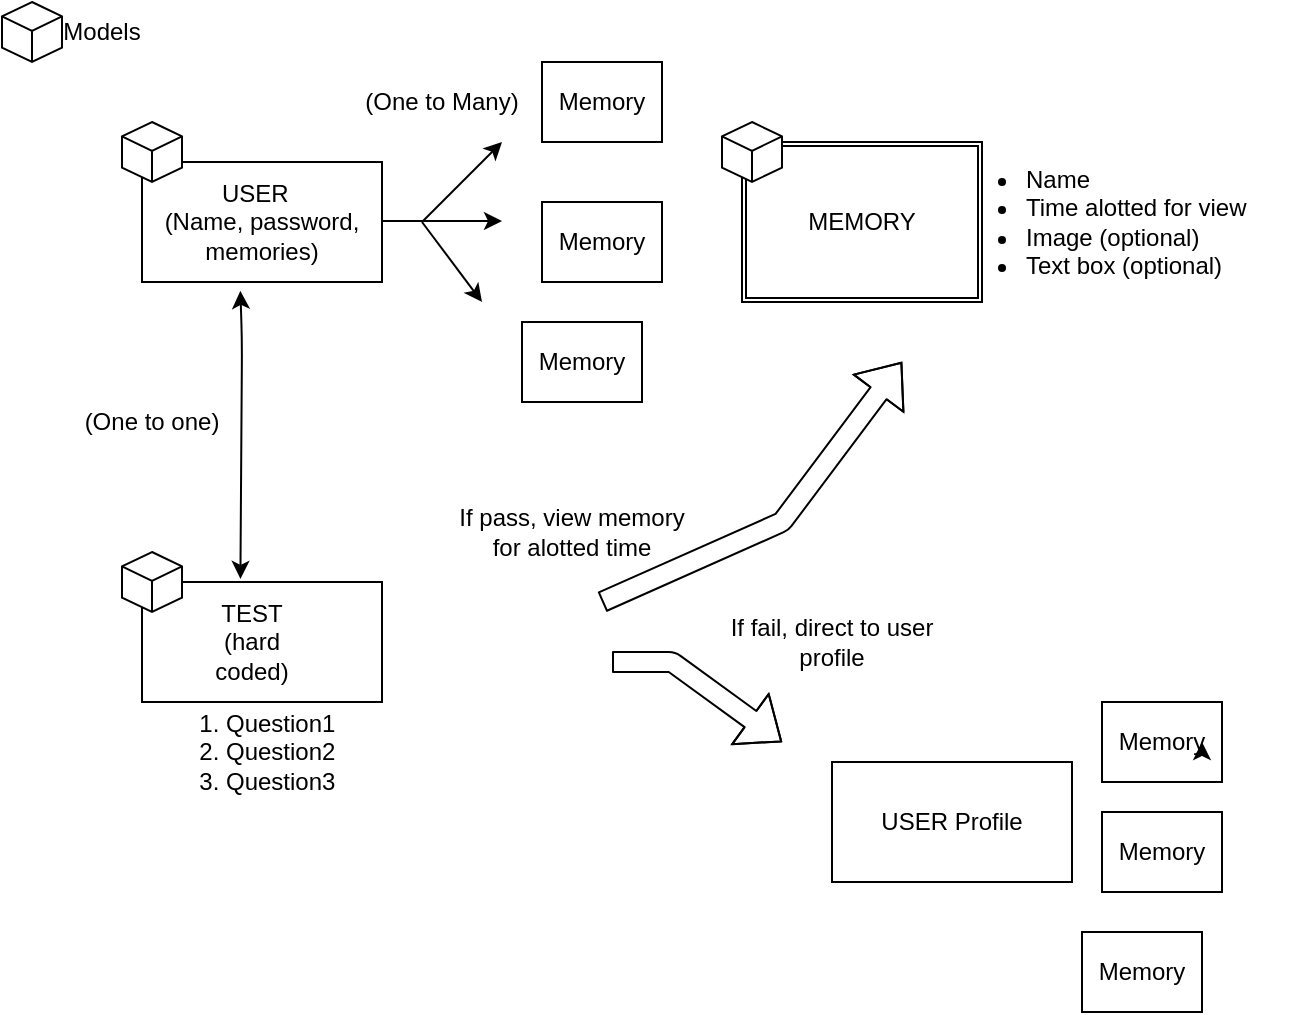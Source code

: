 <mxfile version="13.10.0" type="embed">
    <diagram id="iN8t3URc0X_ds2SrUhgC" name="Page-1">
        <mxGraphModel dx="718" dy="451" grid="1" gridSize="10" guides="1" tooltips="1" connect="1" arrows="1" fold="1" page="1" pageScale="1" pageWidth="850" pageHeight="1100" math="0" shadow="0">
            <root>
                <mxCell id="0"/>
                <mxCell id="1" parent="0"/>
                <mxCell id="7" value="USER&amp;nbsp;&amp;nbsp;&lt;br&gt;(Name, password, memories)" style="rounded=0;whiteSpace=wrap;html=1;" parent="1" vertex="1">
                    <mxGeometry x="80" y="80" width="120" height="60" as="geometry"/>
                </mxCell>
                <mxCell id="8" value="" style="endArrow=classic;html=1;" parent="1" edge="1">
                    <mxGeometry width="50" height="50" relative="1" as="geometry">
                        <mxPoint x="200" y="109.5" as="sourcePoint"/>
                        <mxPoint x="260" y="109.5" as="targetPoint"/>
                    </mxGeometry>
                </mxCell>
                <mxCell id="11" value="" style="endArrow=classic;html=1;" parent="1" edge="1">
                    <mxGeometry width="50" height="50" relative="1" as="geometry">
                        <mxPoint x="220" y="110" as="sourcePoint"/>
                        <mxPoint x="260" y="70" as="targetPoint"/>
                    </mxGeometry>
                </mxCell>
                <mxCell id="12" value="" style="endArrow=classic;html=1;" parent="1" edge="1">
                    <mxGeometry width="50" height="50" relative="1" as="geometry">
                        <mxPoint x="220" y="110" as="sourcePoint"/>
                        <mxPoint x="250" y="150" as="targetPoint"/>
                    </mxGeometry>
                </mxCell>
                <mxCell id="13" value="" style="rounded=0;whiteSpace=wrap;html=1;" parent="1" vertex="1">
                    <mxGeometry x="280" y="30" width="60" height="40" as="geometry"/>
                </mxCell>
                <mxCell id="14" value="" style="rounded=0;whiteSpace=wrap;html=1;" parent="1" vertex="1">
                    <mxGeometry x="280" y="100" width="60" height="40" as="geometry"/>
                </mxCell>
                <mxCell id="15" value="" style="rounded=0;whiteSpace=wrap;html=1;" parent="1" vertex="1">
                    <mxGeometry x="270" y="160" width="60" height="40" as="geometry"/>
                </mxCell>
                <mxCell id="16" value="Memory" style="text;html=1;strokeColor=none;fillColor=none;align=center;verticalAlign=middle;whiteSpace=wrap;rounded=0;" parent="1" vertex="1">
                    <mxGeometry x="290" y="40" width="40" height="20" as="geometry"/>
                </mxCell>
                <mxCell id="18" value="Memory" style="text;html=1;strokeColor=none;fillColor=none;align=center;verticalAlign=middle;whiteSpace=wrap;rounded=0;" parent="1" vertex="1">
                    <mxGeometry x="290" y="110" width="40" height="20" as="geometry"/>
                </mxCell>
                <mxCell id="19" value="Memory" style="text;html=1;strokeColor=none;fillColor=none;align=center;verticalAlign=middle;whiteSpace=wrap;rounded=0;" parent="1" vertex="1">
                    <mxGeometry x="280" y="170" width="40" height="20" as="geometry"/>
                </mxCell>
                <mxCell id="26" value="" style="rounded=0;whiteSpace=wrap;html=1;" parent="1" vertex="1">
                    <mxGeometry x="80" y="290" width="120" height="60" as="geometry"/>
                </mxCell>
                <mxCell id="34" value="TEST (hard coded)" style="text;html=1;strokeColor=none;fillColor=none;align=center;verticalAlign=middle;whiteSpace=wrap;rounded=0;" parent="1" vertex="1">
                    <mxGeometry x="120" y="310" width="30" height="20" as="geometry"/>
                </mxCell>
                <mxCell id="38" value="" style="endArrow=classic;startArrow=classic;html=1;exitX=0.41;exitY=-0.026;exitDx=0;exitDy=0;exitPerimeter=0;entryX=0.41;entryY=1.074;entryDx=0;entryDy=0;entryPerimeter=0;" parent="1" source="26" target="7" edge="1">
                    <mxGeometry width="50" height="50" relative="1" as="geometry">
                        <mxPoint x="100" y="200" as="sourcePoint"/>
                        <mxPoint x="150" y="150" as="targetPoint"/>
                        <Array as="points">
                            <mxPoint x="130" y="170"/>
                        </Array>
                    </mxGeometry>
                </mxCell>
                <mxCell id="39" value="MEMORY" style="shape=ext;double=1;rounded=0;whiteSpace=wrap;html=1;" parent="1" vertex="1">
                    <mxGeometry x="380" y="70" width="120" height="80" as="geometry"/>
                </mxCell>
                <mxCell id="75" value="(One to Many)" style="text;html=1;strokeColor=none;fillColor=none;align=center;verticalAlign=middle;whiteSpace=wrap;rounded=0;" parent="1" vertex="1">
                    <mxGeometry x="190" y="40" width="80" height="20" as="geometry"/>
                </mxCell>
                <mxCell id="76" value="&lt;ol&gt;&lt;li&gt;&lt;span&gt;Question1&lt;/span&gt;&lt;/li&gt;&lt;li&gt;&lt;span&gt;Question2&lt;/span&gt;&lt;br&gt;&lt;/li&gt;&lt;li&gt;Question3&lt;/li&gt;&lt;/ol&gt;" style="text;strokeColor=none;fillColor=none;html=1;whiteSpace=wrap;verticalAlign=middle;overflow=hidden;" parent="1" vertex="1">
                    <mxGeometry x="80" y="335" width="100" height="80" as="geometry"/>
                </mxCell>
                <mxCell id="78" value="&lt;ul&gt;&lt;li&gt;Name&amp;nbsp;&lt;/li&gt;&lt;li&gt;Time alotted for view&amp;nbsp;&lt;/li&gt;&lt;li&gt;Image (optional)&lt;/li&gt;&lt;li&gt;Text box (optional)&lt;/li&gt;&lt;/ul&gt;" style="text;strokeColor=none;fillColor=none;html=1;whiteSpace=wrap;verticalAlign=middle;overflow=hidden;" parent="1" vertex="1">
                    <mxGeometry x="480" y="35" width="180" height="150" as="geometry"/>
                </mxCell>
                <mxCell id="80" value="" style="shape=flexArrow;endArrow=classic;html=1;" parent="1" edge="1">
                    <mxGeometry width="50" height="50" relative="1" as="geometry">
                        <mxPoint x="315" y="330" as="sourcePoint"/>
                        <mxPoint x="400" y="370" as="targetPoint"/>
                        <Array as="points">
                            <mxPoint x="345" y="330"/>
                        </Array>
                    </mxGeometry>
                </mxCell>
                <mxCell id="81" value="" style="shape=flexArrow;endArrow=classic;html=1;" parent="1" edge="1">
                    <mxGeometry width="50" height="50" relative="1" as="geometry">
                        <mxPoint x="310" y="300" as="sourcePoint"/>
                        <mxPoint x="460" y="180" as="targetPoint"/>
                        <Array as="points">
                            <mxPoint x="400" y="260"/>
                        </Array>
                    </mxGeometry>
                </mxCell>
                <mxCell id="85" value="If pass, view memory for alotted time" style="text;html=1;strokeColor=none;fillColor=none;align=center;verticalAlign=middle;whiteSpace=wrap;rounded=0;" parent="1" vertex="1">
                    <mxGeometry x="230" y="250" width="130" height="30" as="geometry"/>
                </mxCell>
                <mxCell id="86" value="If fail, direct to user profile" style="text;html=1;strokeColor=none;fillColor=none;align=center;verticalAlign=middle;whiteSpace=wrap;rounded=0;" parent="1" vertex="1">
                    <mxGeometry x="360" y="305" width="130" height="30" as="geometry"/>
                </mxCell>
                <mxCell id="87" value="USER Profile" style="rounded=0;whiteSpace=wrap;html=1;" parent="1" vertex="1">
                    <mxGeometry x="425" y="380" width="120" height="60" as="geometry"/>
                </mxCell>
                <mxCell id="88" value="" style="html=1;whiteSpace=wrap;shape=isoCube2;backgroundOutline=1;isoAngle=15;" parent="1" vertex="1">
                    <mxGeometry x="370" y="60" width="30" height="30" as="geometry"/>
                </mxCell>
                <mxCell id="89" value="" style="html=1;whiteSpace=wrap;shape=isoCube2;backgroundOutline=1;isoAngle=15;" parent="1" vertex="1">
                    <mxGeometry x="70" y="275" width="30" height="30" as="geometry"/>
                </mxCell>
                <mxCell id="90" value="" style="html=1;whiteSpace=wrap;shape=isoCube2;backgroundOutline=1;isoAngle=15;" parent="1" vertex="1">
                    <mxGeometry x="70" y="60" width="30" height="30" as="geometry"/>
                </mxCell>
                <mxCell id="91" value="" style="html=1;whiteSpace=wrap;shape=isoCube2;backgroundOutline=1;isoAngle=15;" parent="1" vertex="1">
                    <mxGeometry x="10" width="30" height="30" as="geometry"/>
                </mxCell>
                <mxCell id="95" value="Models" style="text;html=1;strokeColor=none;fillColor=none;align=center;verticalAlign=middle;whiteSpace=wrap;rounded=0;" parent="1" vertex="1">
                    <mxGeometry x="40" y="5" width="40" height="20" as="geometry"/>
                </mxCell>
                <mxCell id="96" value="" style="rounded=0;whiteSpace=wrap;html=1;" parent="1" vertex="1">
                    <mxGeometry x="560" y="350" width="60" height="40" as="geometry"/>
                </mxCell>
                <mxCell id="97" value="" style="rounded=0;whiteSpace=wrap;html=1;" parent="1" vertex="1">
                    <mxGeometry x="560" y="405" width="60" height="40" as="geometry"/>
                </mxCell>
                <mxCell id="98" value="" style="rounded=0;whiteSpace=wrap;html=1;" parent="1" vertex="1">
                    <mxGeometry x="550" y="465" width="60" height="40" as="geometry"/>
                </mxCell>
                <mxCell id="99" value="Memory" style="text;html=1;strokeColor=none;fillColor=none;align=center;verticalAlign=middle;whiteSpace=wrap;rounded=0;" parent="1" vertex="1">
                    <mxGeometry x="570" y="360" width="40" height="20" as="geometry"/>
                </mxCell>
                <mxCell id="100" value="Memory" style="text;html=1;strokeColor=none;fillColor=none;align=center;verticalAlign=middle;whiteSpace=wrap;rounded=0;" parent="1" vertex="1">
                    <mxGeometry x="570" y="415" width="40" height="20" as="geometry"/>
                </mxCell>
                <mxCell id="101" value="Memory" style="text;html=1;strokeColor=none;fillColor=none;align=center;verticalAlign=middle;whiteSpace=wrap;rounded=0;" parent="1" vertex="1">
                    <mxGeometry x="560" y="475" width="40" height="20" as="geometry"/>
                </mxCell>
                <mxCell id="105" style="edgeStyle=orthogonalEdgeStyle;rounded=0;orthogonalLoop=1;jettySize=auto;html=1;exitX=1;exitY=0.75;exitDx=0;exitDy=0;entryX=1;entryY=0.5;entryDx=0;entryDy=0;" parent="1" source="99" target="99" edge="1">
                    <mxGeometry relative="1" as="geometry"/>
                </mxCell>
                <mxCell id="106" value="(One to one)" style="text;html=1;strokeColor=none;fillColor=none;align=center;verticalAlign=middle;whiteSpace=wrap;rounded=0;" parent="1" vertex="1">
                    <mxGeometry x="45" y="200" width="80" height="20" as="geometry"/>
                </mxCell>
            </root>
        </mxGraphModel>
    </diagram>
</mxfile>